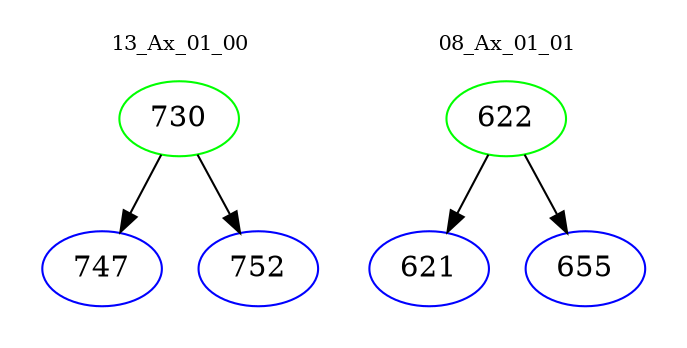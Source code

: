 digraph{
subgraph cluster_0 {
color = white
label = "13_Ax_01_00";
fontsize=10;
T0_730 [label="730", color="green"]
T0_730 -> T0_747 [color="black"]
T0_747 [label="747", color="blue"]
T0_730 -> T0_752 [color="black"]
T0_752 [label="752", color="blue"]
}
subgraph cluster_1 {
color = white
label = "08_Ax_01_01";
fontsize=10;
T1_622 [label="622", color="green"]
T1_622 -> T1_621 [color="black"]
T1_621 [label="621", color="blue"]
T1_622 -> T1_655 [color="black"]
T1_655 [label="655", color="blue"]
}
}
